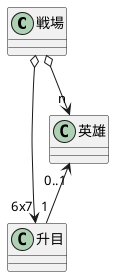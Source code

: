 @startuml

class "戦場" as Entity {
}

class "升目" as Square {
}

class "英雄" as Hero {
}

Entity  o--> "n" Hero
Entity  o--> "6x7" Square
Hero "0..1" <-- "1" Square
@enduml